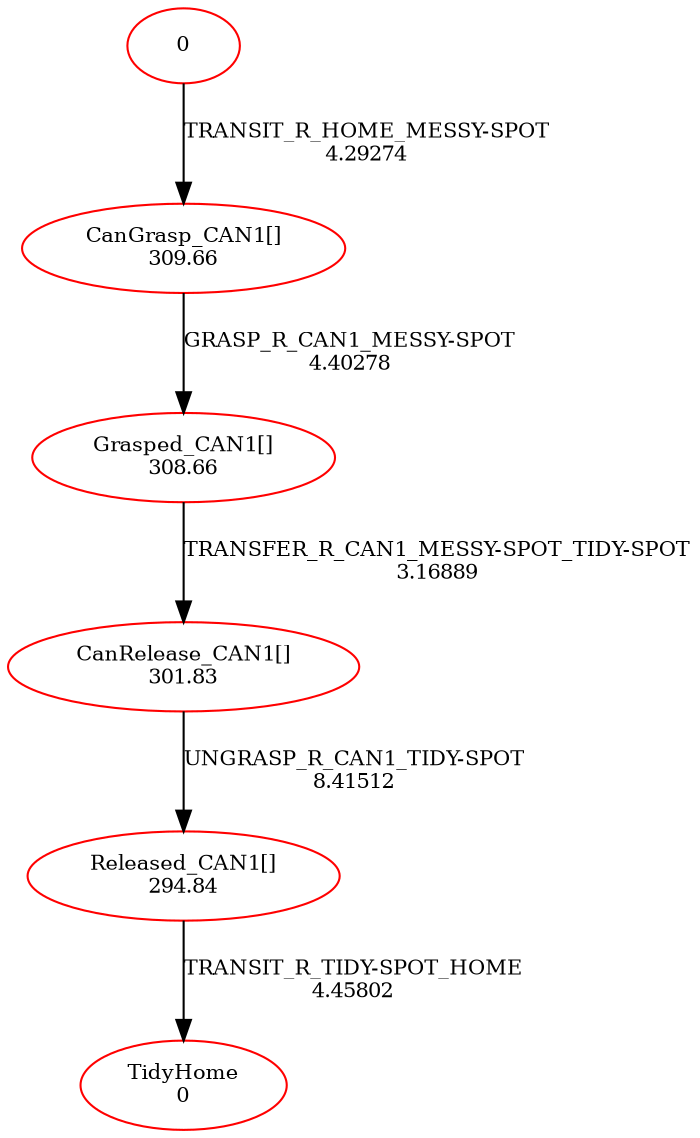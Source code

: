 digraph G {
0[fontsize="10",color="red"];
1[label="TidyHome\n0",fontsize="10",color="red"];
2[label="CanGrasp_CAN1[]\n309.66",fontsize="10",color="red"];
3[label="Grasped_CAN1[]\n308.66",fontsize="10",color="red"];
4[label="CanRelease_CAN1[]\n301.83",fontsize="10",color="red"];
5[label="Released_CAN1[]\n294.84",fontsize="10",color="red"];
0->2 [label="TRANSIT_R_HOME_MESSY-SPOT\n4.29274",fontsize="10"];
2->3 [label="GRASP_R_CAN1_MESSY-SPOT\n4.40278",fontsize="10"];
3->4 [label="TRANSFER_R_CAN1_MESSY-SPOT_TIDY-SPOT\n3.16889",fontsize="10"];
4->5 [label="UNGRASP_R_CAN1_TIDY-SPOT\n8.41512",fontsize="10"];
5->1 [label="TRANSIT_R_TIDY-SPOT_HOME\n4.45802",fontsize="10"];
}
